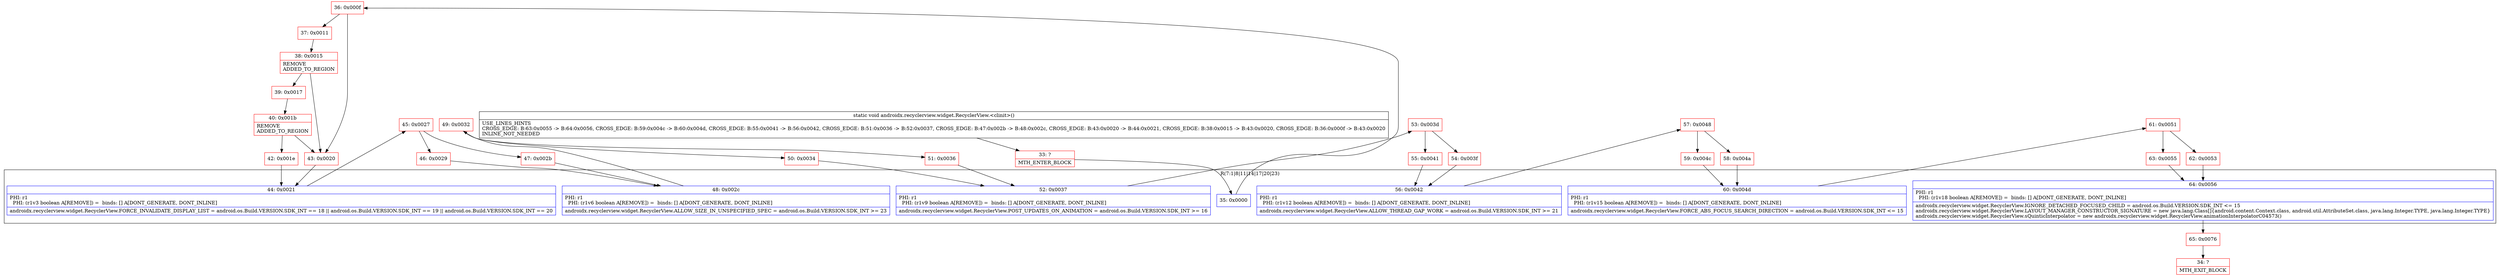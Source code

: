 digraph "CFG forandroidx.recyclerview.widget.RecyclerView.\<clinit\>()V" {
subgraph cluster_Region_1708756471 {
label = "R(7:1|8|11|14|17|20|23)";
node [shape=record,color=blue];
Node_35 [shape=record,label="{35\:\ 0x0000}"];
Node_44 [shape=record,label="{44\:\ 0x0021|PHI: r1 \l  PHI: (r1v3 boolean A[REMOVE]) =  binds: [] A[DONT_GENERATE, DONT_INLINE]\l|androidx.recyclerview.widget.RecyclerView.FORCE_INVALIDATE_DISPLAY_LIST = android.os.Build.VERSION.SDK_INT == 18 \|\| android.os.Build.VERSION.SDK_INT == 19 \|\| android.os.Build.VERSION.SDK_INT == 20\l}"];
Node_48 [shape=record,label="{48\:\ 0x002c|PHI: r1 \l  PHI: (r1v6 boolean A[REMOVE]) =  binds: [] A[DONT_GENERATE, DONT_INLINE]\l|androidx.recyclerview.widget.RecyclerView.ALLOW_SIZE_IN_UNSPECIFIED_SPEC = android.os.Build.VERSION.SDK_INT \>= 23\l}"];
Node_52 [shape=record,label="{52\:\ 0x0037|PHI: r1 \l  PHI: (r1v9 boolean A[REMOVE]) =  binds: [] A[DONT_GENERATE, DONT_INLINE]\l|androidx.recyclerview.widget.RecyclerView.POST_UPDATES_ON_ANIMATION = android.os.Build.VERSION.SDK_INT \>= 16\l}"];
Node_56 [shape=record,label="{56\:\ 0x0042|PHI: r1 \l  PHI: (r1v12 boolean A[REMOVE]) =  binds: [] A[DONT_GENERATE, DONT_INLINE]\l|androidx.recyclerview.widget.RecyclerView.ALLOW_THREAD_GAP_WORK = android.os.Build.VERSION.SDK_INT \>= 21\l}"];
Node_60 [shape=record,label="{60\:\ 0x004d|PHI: r1 \l  PHI: (r1v15 boolean A[REMOVE]) =  binds: [] A[DONT_GENERATE, DONT_INLINE]\l|androidx.recyclerview.widget.RecyclerView.FORCE_ABS_FOCUS_SEARCH_DIRECTION = android.os.Build.VERSION.SDK_INT \<= 15\l}"];
Node_64 [shape=record,label="{64\:\ 0x0056|PHI: r1 \l  PHI: (r1v18 boolean A[REMOVE]) =  binds: [] A[DONT_GENERATE, DONT_INLINE]\l|androidx.recyclerview.widget.RecyclerView.IGNORE_DETACHED_FOCUSED_CHILD = android.os.Build.VERSION.SDK_INT \<= 15\landroidx.recyclerview.widget.RecyclerView.LAYOUT_MANAGER_CONSTRUCTOR_SIGNATURE = new java.lang.Class[]\{android.content.Context.class, android.util.AttributeSet.class, java.lang.Integer.TYPE, java.lang.Integer.TYPE\}\landroidx.recyclerview.widget.RecyclerView.sQuinticInterpolator = new androidx.recyclerview.widget.RecyclerView.animationInterpolatorC04573()\l}"];
}
Node_33 [shape=record,color=red,label="{33\:\ ?|MTH_ENTER_BLOCK\l}"];
Node_36 [shape=record,color=red,label="{36\:\ 0x000f}"];
Node_37 [shape=record,color=red,label="{37\:\ 0x0011}"];
Node_38 [shape=record,color=red,label="{38\:\ 0x0015|REMOVE\lADDED_TO_REGION\l}"];
Node_39 [shape=record,color=red,label="{39\:\ 0x0017}"];
Node_40 [shape=record,color=red,label="{40\:\ 0x001b|REMOVE\lADDED_TO_REGION\l}"];
Node_42 [shape=record,color=red,label="{42\:\ 0x001e}"];
Node_45 [shape=record,color=red,label="{45\:\ 0x0027}"];
Node_46 [shape=record,color=red,label="{46\:\ 0x0029}"];
Node_49 [shape=record,color=red,label="{49\:\ 0x0032}"];
Node_50 [shape=record,color=red,label="{50\:\ 0x0034}"];
Node_53 [shape=record,color=red,label="{53\:\ 0x003d}"];
Node_54 [shape=record,color=red,label="{54\:\ 0x003f}"];
Node_57 [shape=record,color=red,label="{57\:\ 0x0048}"];
Node_58 [shape=record,color=red,label="{58\:\ 0x004a}"];
Node_61 [shape=record,color=red,label="{61\:\ 0x0051}"];
Node_62 [shape=record,color=red,label="{62\:\ 0x0053}"];
Node_65 [shape=record,color=red,label="{65\:\ 0x0076}"];
Node_34 [shape=record,color=red,label="{34\:\ ?|MTH_EXIT_BLOCK\l}"];
Node_63 [shape=record,color=red,label="{63\:\ 0x0055}"];
Node_59 [shape=record,color=red,label="{59\:\ 0x004c}"];
Node_55 [shape=record,color=red,label="{55\:\ 0x0041}"];
Node_51 [shape=record,color=red,label="{51\:\ 0x0036}"];
Node_47 [shape=record,color=red,label="{47\:\ 0x002b}"];
Node_43 [shape=record,color=red,label="{43\:\ 0x0020}"];
MethodNode[shape=record,label="{static void androidx.recyclerview.widget.RecyclerView.\<clinit\>()  | USE_LINES_HINTS\lCROSS_EDGE: B:63:0x0055 \-\> B:64:0x0056, CROSS_EDGE: B:59:0x004c \-\> B:60:0x004d, CROSS_EDGE: B:55:0x0041 \-\> B:56:0x0042, CROSS_EDGE: B:51:0x0036 \-\> B:52:0x0037, CROSS_EDGE: B:47:0x002b \-\> B:48:0x002c, CROSS_EDGE: B:43:0x0020 \-\> B:44:0x0021, CROSS_EDGE: B:38:0x0015 \-\> B:43:0x0020, CROSS_EDGE: B:36:0x000f \-\> B:43:0x0020\lINLINE_NOT_NEEDED\l}"];
MethodNode -> Node_33;Node_35 -> Node_36;
Node_44 -> Node_45;
Node_48 -> Node_49;
Node_52 -> Node_53;
Node_56 -> Node_57;
Node_60 -> Node_61;
Node_64 -> Node_65;
Node_33 -> Node_35;
Node_36 -> Node_37;
Node_36 -> Node_43;
Node_37 -> Node_38;
Node_38 -> Node_39;
Node_38 -> Node_43;
Node_39 -> Node_40;
Node_40 -> Node_42;
Node_40 -> Node_43;
Node_42 -> Node_44;
Node_45 -> Node_46;
Node_45 -> Node_47;
Node_46 -> Node_48;
Node_49 -> Node_50;
Node_49 -> Node_51;
Node_50 -> Node_52;
Node_53 -> Node_54;
Node_53 -> Node_55;
Node_54 -> Node_56;
Node_57 -> Node_58;
Node_57 -> Node_59;
Node_58 -> Node_60;
Node_61 -> Node_62;
Node_61 -> Node_63;
Node_62 -> Node_64;
Node_65 -> Node_34;
Node_63 -> Node_64;
Node_59 -> Node_60;
Node_55 -> Node_56;
Node_51 -> Node_52;
Node_47 -> Node_48;
Node_43 -> Node_44;
}

